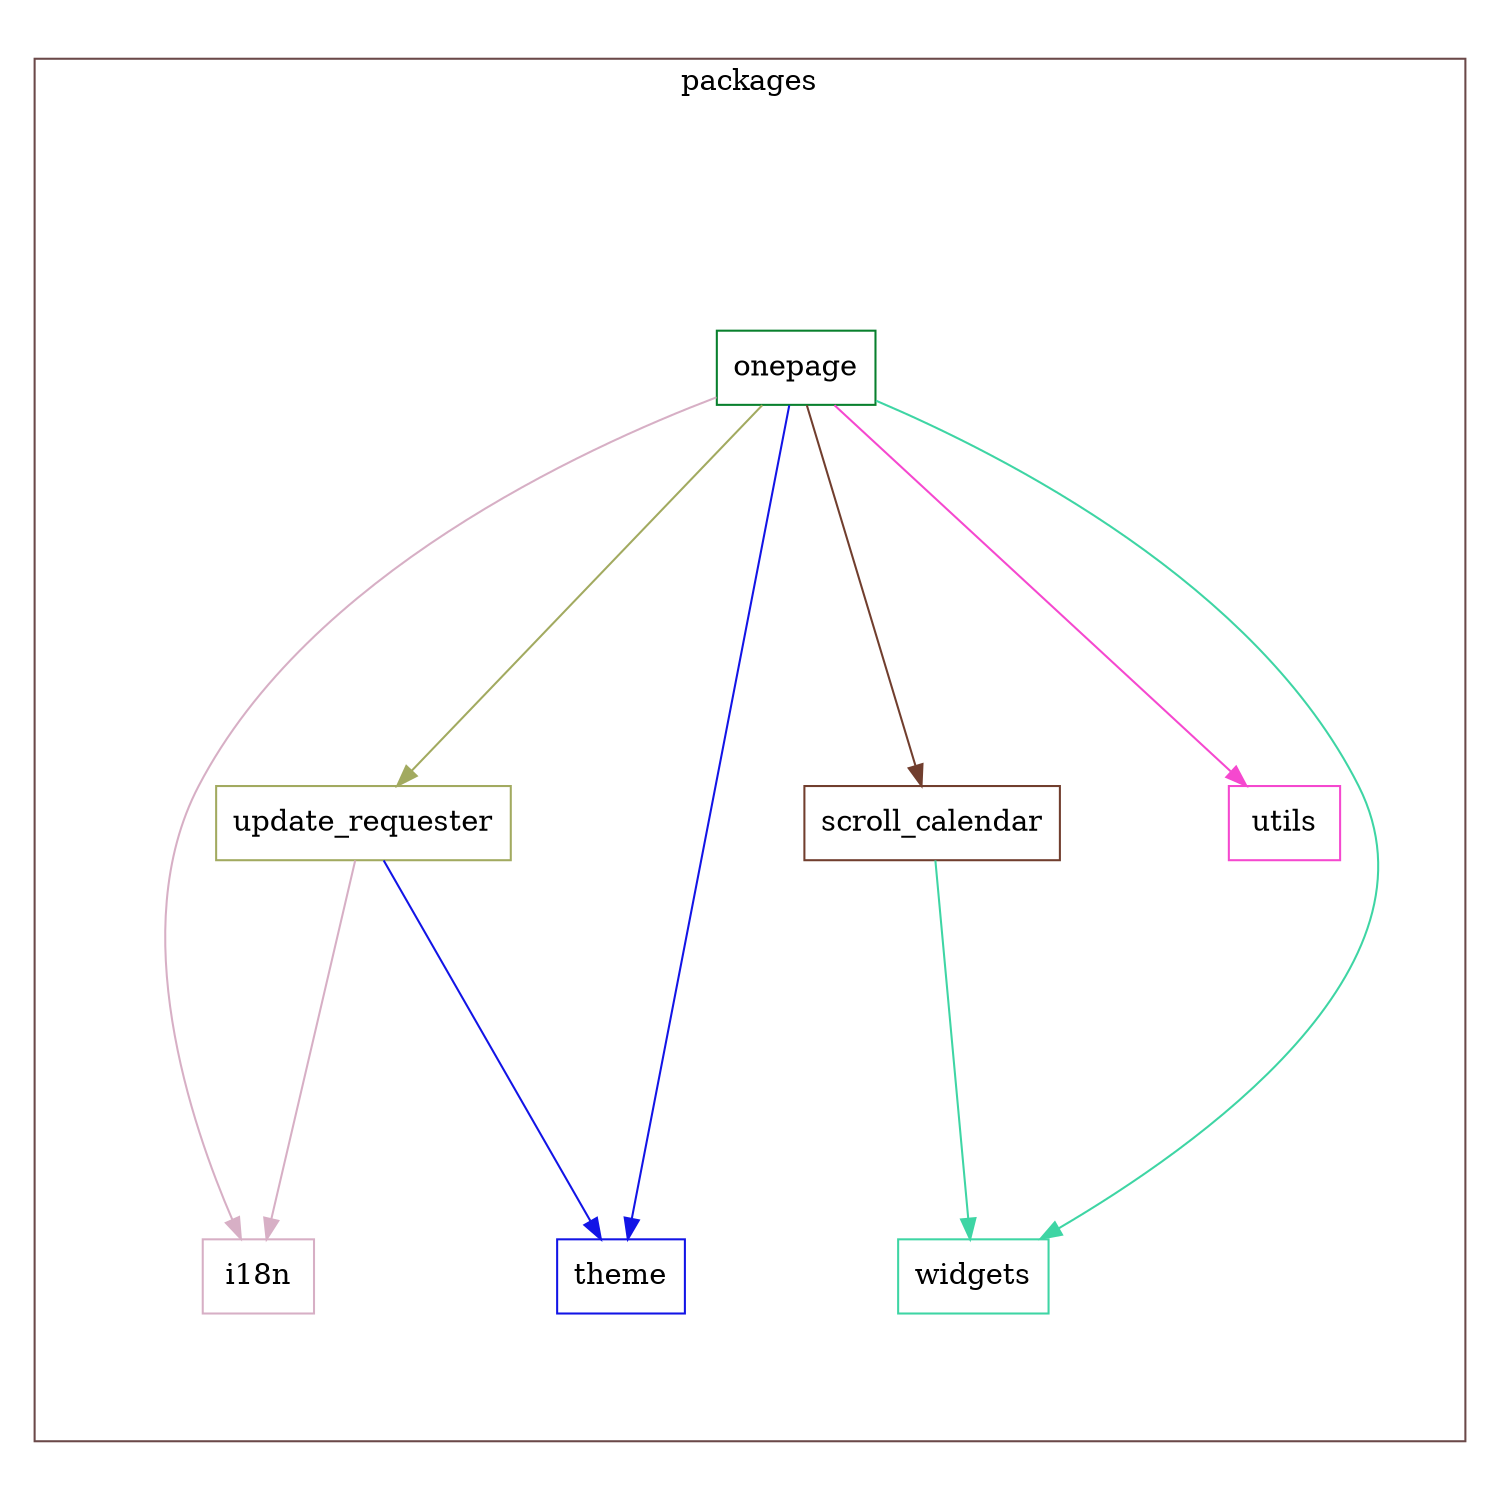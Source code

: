 digraph packages {
  size="10"; ratio=fill;
  i18n [shape="box"; color="#d7afc5"];
  onepage [shape="box"; color="#08802d"];
  scroll_calendar [shape="box"; color="#713e2e"];
  theme [shape="box"; color="#1214e6"];
  update_requester [shape="box"; color="#a2aa60"];
  utils [shape="box"; color="#f548cf"];
  widgets [shape="box"; color="#3ed5a4"];
  onepage -> i18n [style="filled"; color="#d7afc5"];
  onepage -> scroll_calendar [style="filled"; color="#713e2e"];
  onepage -> theme [style="filled"; color="#1214e6"];
  onepage -> update_requester [style="filled"; color="#a2aa60"];
  onepage -> utils [style="filled"; color="#f548cf"];
  onepage -> widgets [style="filled"; color="#3ed5a4"];
  scroll_calendar -> widgets [style="filled"; color="#3ed5a4"];
  update_requester -> i18n [style="filled"; color="#d7afc5"];
  update_requester -> theme [style="filled"; color="#1214e6"];
  subgraph "cluster packages" {
    label="packages";
    color="#6b4949";
    i18n;
    onepage;
    scroll_calendar;
    theme;
    update_requester;
    utils;
    widgets;
  }
}
